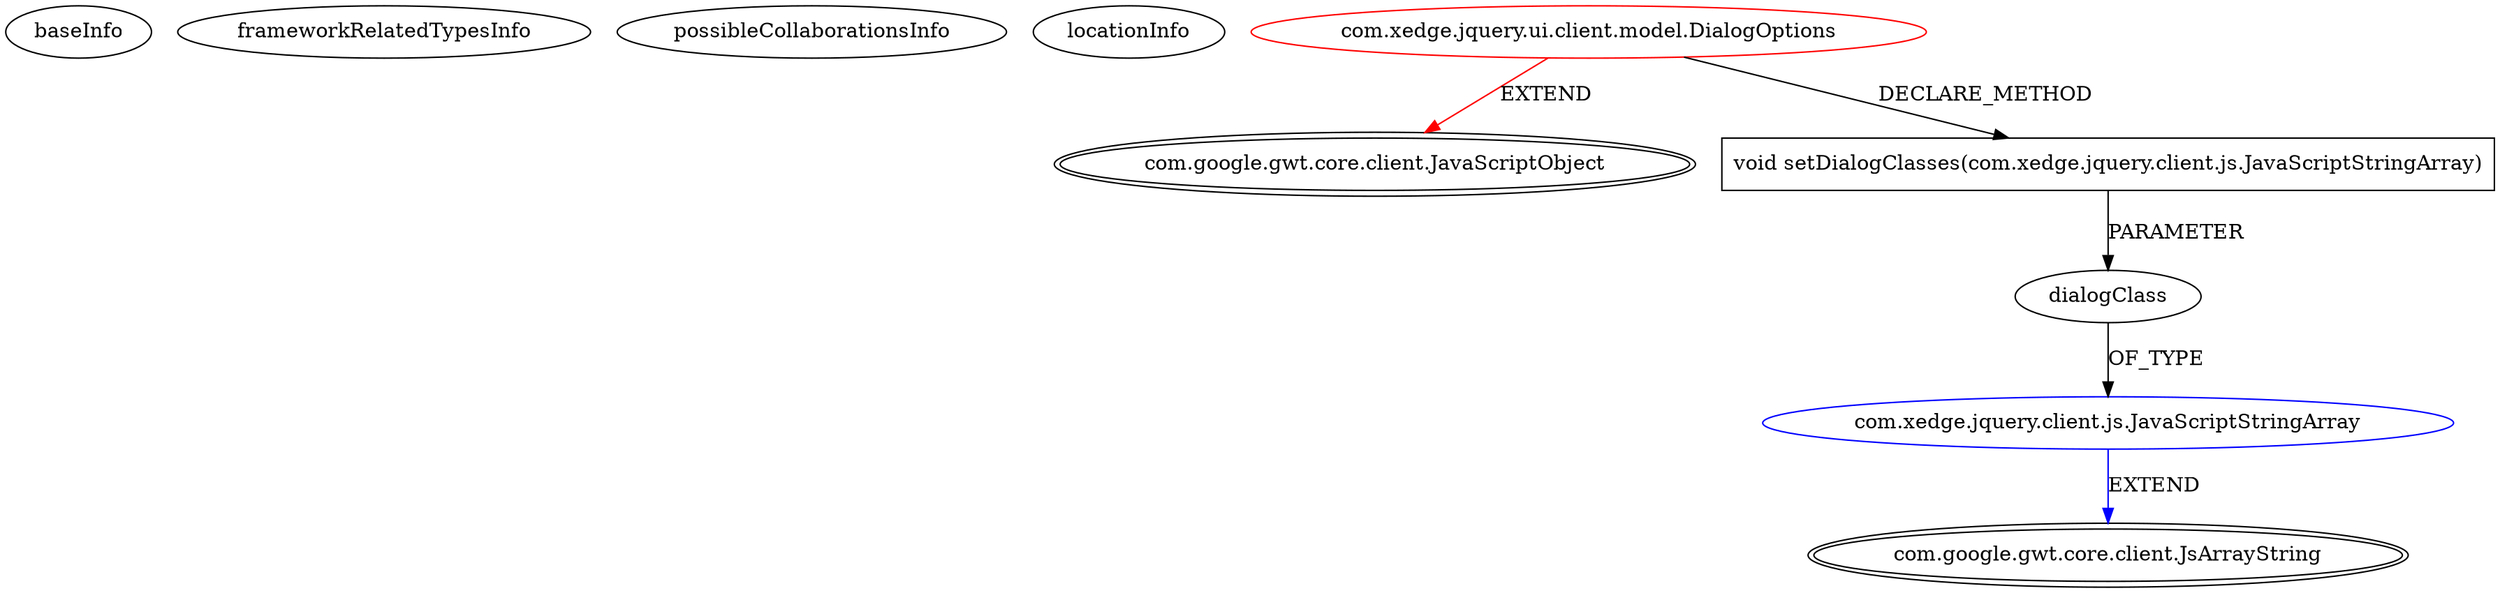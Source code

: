 digraph {
baseInfo[graphId=990,category="extension_graph",isAnonymous=false,possibleRelation=true]
frameworkRelatedTypesInfo[0="com.google.gwt.core.client.JavaScriptObject"]
possibleCollaborationsInfo[0="990~CLIENT_METHOD_DECLARATION-PARAMETER_DECLARATION-~com.google.gwt.core.client.JavaScriptObject ~com.google.gwt.core.client.JsArrayString ~false~false"]
locationInfo[projectName="brychcy-gwt-jquery",filePath="/brychcy-gwt-jquery/gwt-jquery-master/src/com/xedge/jquery/ui/client/model/DialogOptions.java",contextSignature="DialogOptions",graphId="990"]
0[label="com.xedge.jquery.ui.client.model.DialogOptions",vertexType="ROOT_CLIENT_CLASS_DECLARATION",isFrameworkType=false,color=red]
1[label="com.google.gwt.core.client.JavaScriptObject",vertexType="FRAMEWORK_CLASS_TYPE",isFrameworkType=true,peripheries=2]
10[label="void setDialogClasses(com.xedge.jquery.client.js.JavaScriptStringArray)",vertexType="CLIENT_METHOD_DECLARATION",isFrameworkType=false,shape=box]
11[label="dialogClass",vertexType="PARAMETER_DECLARATION",isFrameworkType=false]
12[label="com.xedge.jquery.client.js.JavaScriptStringArray",vertexType="REFERENCE_CLIENT_CLASS_DECLARATION",isFrameworkType=false,color=blue]
13[label="com.google.gwt.core.client.JsArrayString",vertexType="FRAMEWORK_CLASS_TYPE",isFrameworkType=true,peripheries=2]
0->1[label="EXTEND",color=red]
0->10[label="DECLARE_METHOD"]
12->13[label="EXTEND",color=blue]
11->12[label="OF_TYPE"]
10->11[label="PARAMETER"]
}
